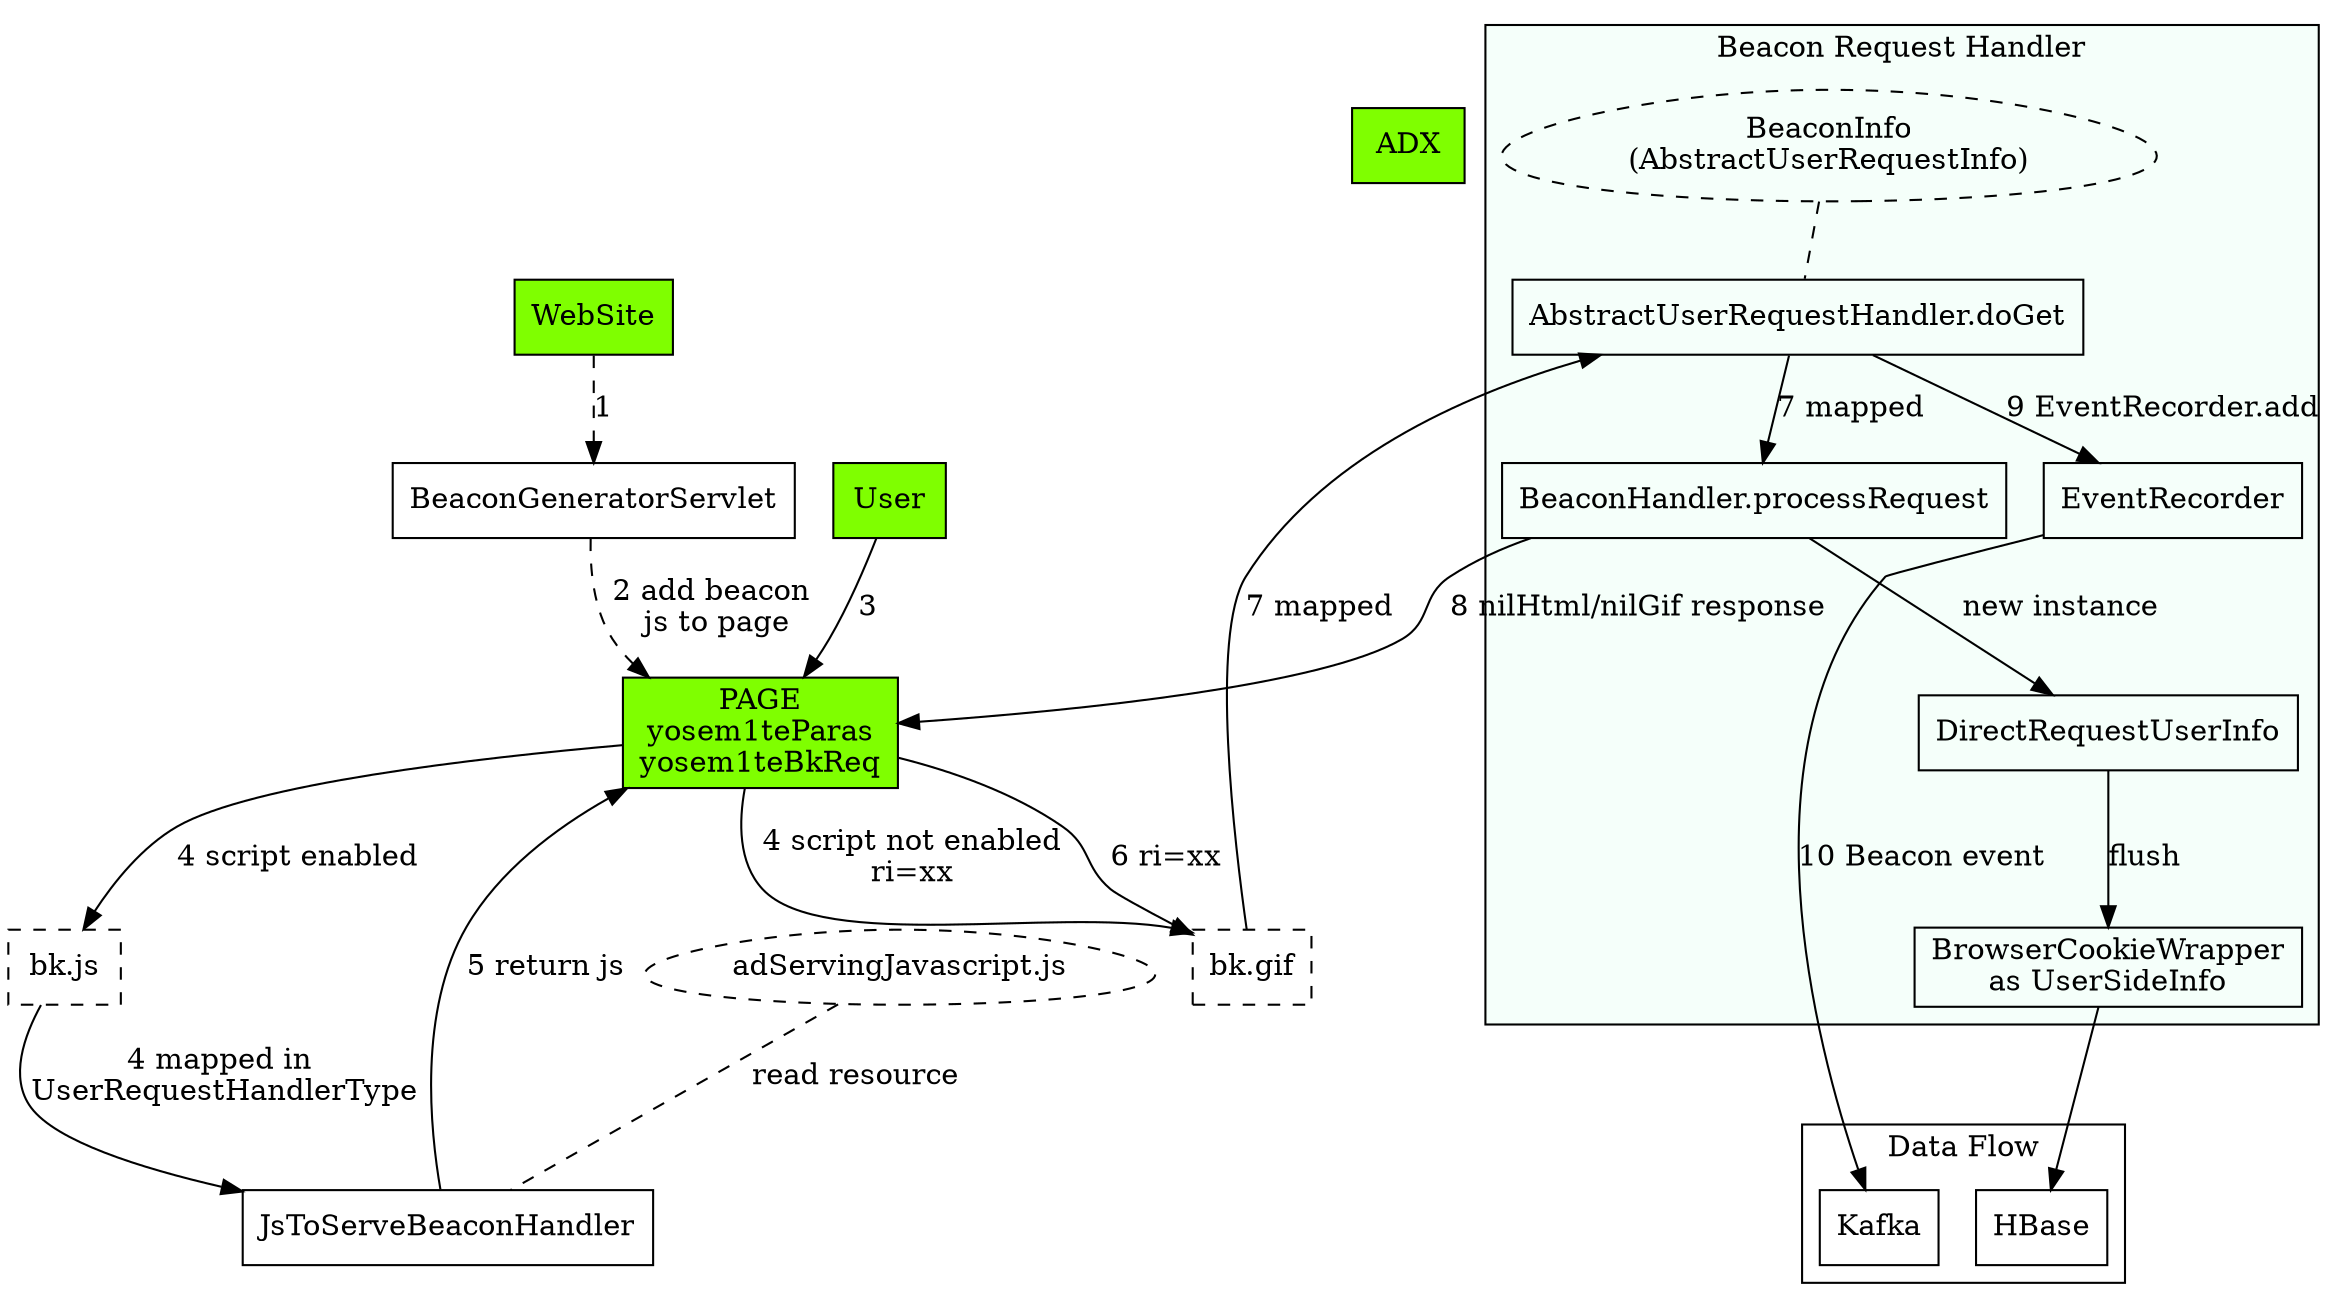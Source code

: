 digraph Bid {
	node [shape="record"];
	edge [style="solid"];
	#edge [style="dashed"];

	ADX [style="filled", color="black", fillcolor="chartreuse"];

	WebSite [style="filled", color="black", fillcolor="chartreuse"];
	Page [style="filled", color="black", fillcolor="chartreuse"
				label="PAGE\nyosem1teParas\nyosem1teBkReq"];
	User [style="filled", color="black", fillcolor="chartreuse"];
	bk_js [label="bk.js" style="dashed"];
	bk_gif [label="bk.gif" style="dashed"];
	BeaconGeneratorServlet;
	adServingJavascript [shape="egg" label="adServingJavascript.js" style="dashed"];
	JsToServeBeaconHandler [label="JsToServeBeaconHandler"];

	subgraph cluster_bk{
		label="Beacon Request Handler";
		bgcolor="mintcream";

		BeaconInfo [label="BeaconInfo\n(AbstractUserRequestInfo)" shape="egg"
								style="dashed"];
		BeaconHandler [label="BeaconHandler.processRequest"];
		AbstractUserRequestHandler [label="AbstractUserRequestHandler.doGet"];
		DirectRequestUserInfo [label="DirectRequestUserInfo"];
		BrowserCookieWrapper [label="BrowserCookieWrapper\nas UserSideInfo"];
		EventRecorder;
	}

	subgraph cluster_data {
		label="Data Flow";

		Kafka;
		HBase;
	}

	WebSite->BeaconGeneratorServlet [style="dashed" label="1"];
	BeaconGeneratorServlet->Page [label="2 add beacon \njs to page" style="dashed"];
	User->Page [label="3"];
	Page->bk_js [label="4 script enabled"];
	Page->bk_gif [label="4 script not enabled\nri=xx"];
	bk_js->JsToServeBeaconHandler [label="4 mapped in \nUserRequestHandlerType"];

	adServingJavascript->JsToServeBeaconHandler [label="read resource" arrowhead="none"
			style="dashed"];
	JsToServeBeaconHandler->Page [label="5 return js"];

	Page->bk_gif [label="6 ri=xx"];
	bk_gif->AbstractUserRequestHandler->BeaconHandler [label="7 mapped"]
	BeaconInfo->AbstractUserRequestHandler [arrowhead="none" style="dashed"];
	AbstractUserRequestHandler->EventRecorder [label="9 EventRecorder.add"];

	BeaconHandler->Page [label="8 nilHtml/nilGif response"];
	BeaconHandler->DirectRequestUserInfo [label="new instance"];
	DirectRequestUserInfo->BrowserCookieWrapper [label="flush"];
	BrowserCookieWrapper->HBase;
	EventRecorder->Kafka [label="10 Beacon event"];
	//EventRecorder->HBase [label="10 User based beacon event"];
}
